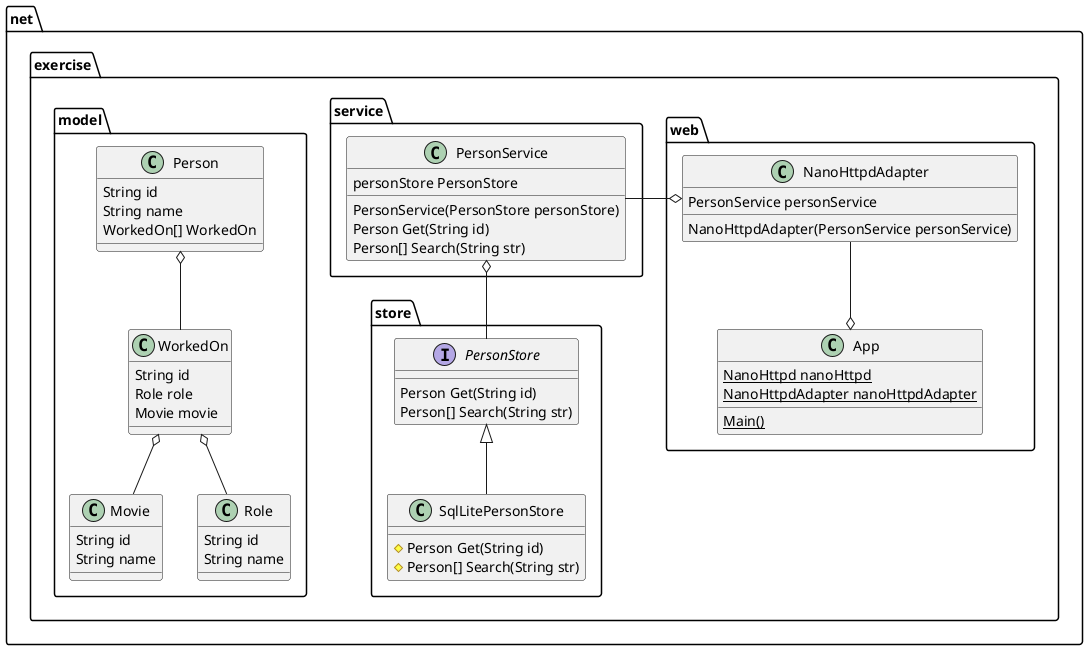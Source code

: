 @startuml class-diagram
package net.exercise.web {
    class App {
        {static} NanoHttpd nanoHttpd
        {static} NanoHttpdAdapter nanoHttpdAdapter
        {static} Main()
    }

    class NanoHttpdAdapter {
        PersonService personService
        NanoHttpdAdapter(PersonService personService)
    }

}

package net.exercise.store {
    class SqlLitePersonStore {
        #Person Get(String id)
        #Person[] Search(String str)
    }
    interface PersonStore {
        Person Get(String id)
        Person[] Search(String str)
    }
    PersonStore <|-- SqlLitePersonStore
}

package net.exercise.service {
    class PersonService {
        personStore PersonStore
        PersonService(PersonStore personStore)
        Person Get(String id)
        Person[] Search(String str)
    }
}

App o-up- NanoHttpdAdapter
NanoHttpdAdapter o-right-  PersonService
PersonService o-down- PersonStore

package net.exercise.model {
    class Person {
        String id
        String name
        WorkedOn[] WorkedOn
    }

    class WorkedOn {
        String id
        Role role
        Movie movie
    }

    Person o-- WorkedOn

    WorkedOn o-- Movie 
    WorkedOn o-- Role

    class Movie {
        String id
        String name
    }

    class Role {
        String id
        String name
    }
}
@enduml